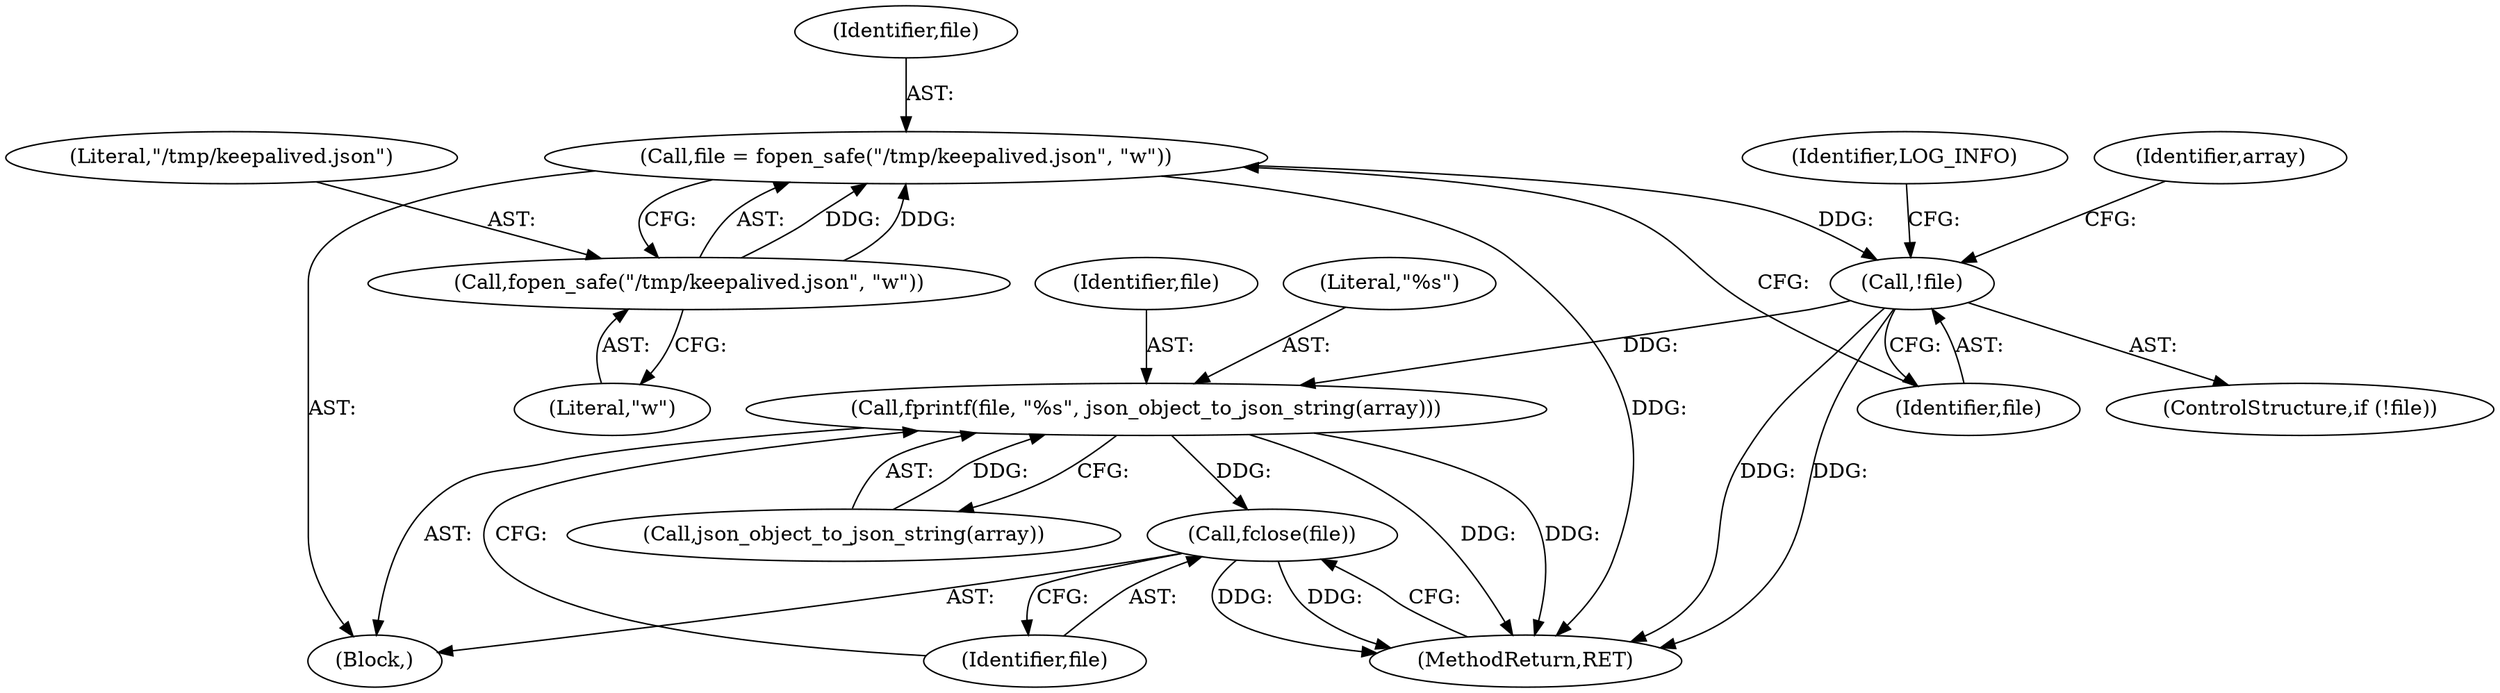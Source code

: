 digraph "0_keepalived_04f2d32871bb3b11d7dc024039952f2fe2750306_3@API" {
"1000112" [label="(Call,file = fopen_safe(\"/tmp/keepalived.json\", \"w\"))"];
"1000114" [label="(Call,fopen_safe(\"/tmp/keepalived.json\", \"w\"))"];
"1000118" [label="(Call,!file)"];
"1000953" [label="(Call,fprintf(file, \"%s\", json_object_to_json_string(array)))"];
"1000958" [label="(Call,fclose(file))"];
"1000960" [label="(MethodReturn,RET)"];
"1000956" [label="(Call,json_object_to_json_string(array))"];
"1000958" [label="(Call,fclose(file))"];
"1000116" [label="(Literal,\"w\")"];
"1000115" [label="(Literal,\"/tmp/keepalived.json\")"];
"1000955" [label="(Literal,\"%s\")"];
"1000112" [label="(Call,file = fopen_safe(\"/tmp/keepalived.json\", \"w\"))"];
"1000953" [label="(Call,fprintf(file, \"%s\", json_object_to_json_string(array)))"];
"1000954" [label="(Identifier,file)"];
"1000122" [label="(Identifier,LOG_INFO)"];
"1000119" [label="(Identifier,file)"];
"1000117" [label="(ControlStructure,if (!file))"];
"1000102" [label="(Block,)"];
"1000113" [label="(Identifier,file)"];
"1000118" [label="(Call,!file)"];
"1000129" [label="(Identifier,array)"];
"1000959" [label="(Identifier,file)"];
"1000114" [label="(Call,fopen_safe(\"/tmp/keepalived.json\", \"w\"))"];
"1000112" -> "1000102"  [label="AST: "];
"1000112" -> "1000114"  [label="CFG: "];
"1000113" -> "1000112"  [label="AST: "];
"1000114" -> "1000112"  [label="AST: "];
"1000119" -> "1000112"  [label="CFG: "];
"1000112" -> "1000960"  [label="DDG: "];
"1000114" -> "1000112"  [label="DDG: "];
"1000114" -> "1000112"  [label="DDG: "];
"1000112" -> "1000118"  [label="DDG: "];
"1000114" -> "1000116"  [label="CFG: "];
"1000115" -> "1000114"  [label="AST: "];
"1000116" -> "1000114"  [label="AST: "];
"1000118" -> "1000117"  [label="AST: "];
"1000118" -> "1000119"  [label="CFG: "];
"1000119" -> "1000118"  [label="AST: "];
"1000122" -> "1000118"  [label="CFG: "];
"1000129" -> "1000118"  [label="CFG: "];
"1000118" -> "1000960"  [label="DDG: "];
"1000118" -> "1000960"  [label="DDG: "];
"1000118" -> "1000953"  [label="DDG: "];
"1000953" -> "1000102"  [label="AST: "];
"1000953" -> "1000956"  [label="CFG: "];
"1000954" -> "1000953"  [label="AST: "];
"1000955" -> "1000953"  [label="AST: "];
"1000956" -> "1000953"  [label="AST: "];
"1000959" -> "1000953"  [label="CFG: "];
"1000953" -> "1000960"  [label="DDG: "];
"1000953" -> "1000960"  [label="DDG: "];
"1000956" -> "1000953"  [label="DDG: "];
"1000953" -> "1000958"  [label="DDG: "];
"1000958" -> "1000102"  [label="AST: "];
"1000958" -> "1000959"  [label="CFG: "];
"1000959" -> "1000958"  [label="AST: "];
"1000960" -> "1000958"  [label="CFG: "];
"1000958" -> "1000960"  [label="DDG: "];
"1000958" -> "1000960"  [label="DDG: "];
}
